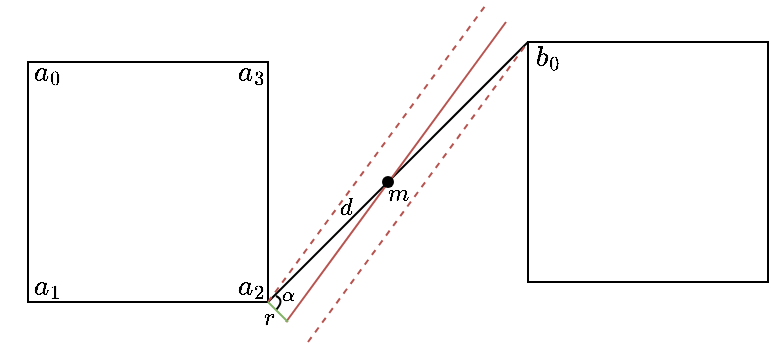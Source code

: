 <mxfile version="22.1.16" type="google">
  <diagram name="Seite-1" id="JKfUcDUWxy_bVrAHnnVk">
    <mxGraphModel grid="1" page="1" gridSize="10" guides="1" tooltips="1" connect="1" arrows="1" fold="1" pageScale="1" pageWidth="827" pageHeight="1169" math="1" shadow="0">
      <root>
        <mxCell id="0" />
        <mxCell id="1" parent="0" />
        <mxCell id="ZJ_xtMzWlrCGFLCFmXiV-22" value="" style="curved=1;endArrow=none;html=1;rounded=0;endFill=0;" edge="1" parent="1">
          <mxGeometry width="50" height="50" relative="1" as="geometry">
            <mxPoint x="364" y="244" as="sourcePoint" />
            <mxPoint x="364" y="237" as="targetPoint" />
            <Array as="points">
              <mxPoint x="368.5" y="239" />
            </Array>
          </mxGeometry>
        </mxCell>
        <mxCell id="ZJ_xtMzWlrCGFLCFmXiV-1" value="" style="rounded=0;whiteSpace=wrap;html=1;fillColor=none;" vertex="1" parent="1">
          <mxGeometry x="240" y="120" width="120" height="120" as="geometry" />
        </mxCell>
        <mxCell id="ZJ_xtMzWlrCGFLCFmXiV-2" value="" style="rounded=0;whiteSpace=wrap;html=1;fillColor=none;" vertex="1" parent="1">
          <mxGeometry x="490" y="110" width="120" height="120" as="geometry" />
        </mxCell>
        <mxCell id="ZJ_xtMzWlrCGFLCFmXiV-3" value="" style="endArrow=none;html=1;rounded=0;exitX=1;exitY=1;exitDx=0;exitDy=0;entryX=0;entryY=0;entryDx=0;entryDy=0;" edge="1" parent="1" source="ZJ_xtMzWlrCGFLCFmXiV-1" target="ZJ_xtMzWlrCGFLCFmXiV-2">
          <mxGeometry width="50" height="50" relative="1" as="geometry">
            <mxPoint x="440" y="140" as="sourcePoint" />
            <mxPoint x="460" y="80" as="targetPoint" />
          </mxGeometry>
        </mxCell>
        <mxCell id="ZJ_xtMzWlrCGFLCFmXiV-4" value="$$a_0$$" style="text;html=1;strokeColor=none;fillColor=none;align=center;verticalAlign=middle;whiteSpace=wrap;rounded=0;" vertex="1" parent="1">
          <mxGeometry x="240" y="120" width="20" height="10" as="geometry" />
        </mxCell>
        <mxCell id="ZJ_xtMzWlrCGFLCFmXiV-6" value="$$a_1$$" style="text;html=1;strokeColor=none;fillColor=none;align=center;verticalAlign=middle;whiteSpace=wrap;rounded=0;" vertex="1" parent="1">
          <mxGeometry x="240" y="227" width="20" height="10" as="geometry" />
        </mxCell>
        <mxCell id="ZJ_xtMzWlrCGFLCFmXiV-8" value="$$a_2$$" style="text;html=1;strokeColor=none;fillColor=none;align=center;verticalAlign=middle;whiteSpace=wrap;rounded=0;" vertex="1" parent="1">
          <mxGeometry x="342" y="227" width="20" height="10" as="geometry" />
        </mxCell>
        <mxCell id="ZJ_xtMzWlrCGFLCFmXiV-9" value="$$a_3$$" style="text;html=1;strokeColor=none;fillColor=none;align=center;verticalAlign=middle;whiteSpace=wrap;rounded=0;" vertex="1" parent="1">
          <mxGeometry x="342" y="120" width="20" height="10" as="geometry" />
        </mxCell>
        <mxCell id="ZJ_xtMzWlrCGFLCFmXiV-10" value="$$b_0$$" style="text;html=1;strokeColor=none;fillColor=none;align=center;verticalAlign=middle;whiteSpace=wrap;rounded=0;" vertex="1" parent="1">
          <mxGeometry x="490" y="113" width="20" height="10" as="geometry" />
        </mxCell>
        <mxCell id="ZJ_xtMzWlrCGFLCFmXiV-13" value="$$\small m$$" style="text;html=1;strokeColor=none;fillColor=none;align=center;verticalAlign=middle;whiteSpace=wrap;rounded=0;" vertex="1" parent="1">
          <mxGeometry x="414.5" y="180" width="20" height="10" as="geometry" />
        </mxCell>
        <mxCell id="ZJ_xtMzWlrCGFLCFmXiV-15" value="" style="endArrow=none;html=1;rounded=0;fillColor=#f8cecc;strokeColor=#b85450;dashed=1;" edge="1" parent="1">
          <mxGeometry width="50" height="50" relative="1" as="geometry">
            <mxPoint x="380" y="260" as="sourcePoint" />
            <mxPoint x="490" y="110" as="targetPoint" />
          </mxGeometry>
        </mxCell>
        <mxCell id="ZJ_xtMzWlrCGFLCFmXiV-16" value="" style="endArrow=none;html=1;rounded=0;fillColor=#f8cecc;strokeColor=#b85450;dashed=1;" edge="1" parent="1">
          <mxGeometry width="50" height="50" relative="1" as="geometry">
            <mxPoint x="360" y="240" as="sourcePoint" />
            <mxPoint x="470" y="90" as="targetPoint" />
          </mxGeometry>
        </mxCell>
        <mxCell id="ZJ_xtMzWlrCGFLCFmXiV-17" value="$$\small d$$" style="text;html=1;strokeColor=none;fillColor=none;align=center;verticalAlign=middle;whiteSpace=wrap;rounded=0;" vertex="1" parent="1">
          <mxGeometry x="389" y="187" width="20" height="10" as="geometry" />
        </mxCell>
        <mxCell id="ZJ_xtMzWlrCGFLCFmXiV-14" value="" style="endArrow=none;html=1;rounded=0;fillColor=#f8cecc;strokeColor=#b85450;" edge="1" parent="1">
          <mxGeometry width="50" height="50" relative="1" as="geometry">
            <mxPoint x="369" y="250" as="sourcePoint" />
            <mxPoint x="479" y="100" as="targetPoint" />
          </mxGeometry>
        </mxCell>
        <mxCell id="ZJ_xtMzWlrCGFLCFmXiV-11" value="" style="ellipse;whiteSpace=wrap;html=1;strokeColor=none;fillColor=#000000;aspect=fixed;" vertex="1" parent="1">
          <mxGeometry x="417" y="177" width="6" height="6" as="geometry" />
        </mxCell>
        <mxCell id="ZJ_xtMzWlrCGFLCFmXiV-18" value="" style="endArrow=none;html=1;rounded=0;fillColor=#d5e8d4;strokeColor=#82b366;exitX=1;exitY=1;exitDx=0;exitDy=0;" edge="1" parent="1" source="ZJ_xtMzWlrCGFLCFmXiV-1">
          <mxGeometry width="50" height="50" relative="1" as="geometry">
            <mxPoint x="342" y="280" as="sourcePoint" />
            <mxPoint x="370" y="250" as="targetPoint" />
          </mxGeometry>
        </mxCell>
        <mxCell id="ZJ_xtMzWlrCGFLCFmXiV-20" value="$$\small r$$" style="text;html=1;strokeColor=none;fillColor=none;align=center;verticalAlign=middle;whiteSpace=wrap;rounded=0;" vertex="1" parent="1">
          <mxGeometry x="356" y="242" width="10" height="10" as="geometry" />
        </mxCell>
        <mxCell id="ZJ_xtMzWlrCGFLCFmXiV-23" value="$$\tiny \alpha$$" style="text;html=1;strokeColor=none;fillColor=none;align=center;verticalAlign=middle;whiteSpace=wrap;rounded=0;" vertex="1" parent="1">
          <mxGeometry x="367" y="231" width="7" height="7" as="geometry" />
        </mxCell>
      </root>
    </mxGraphModel>
  </diagram>
</mxfile>

